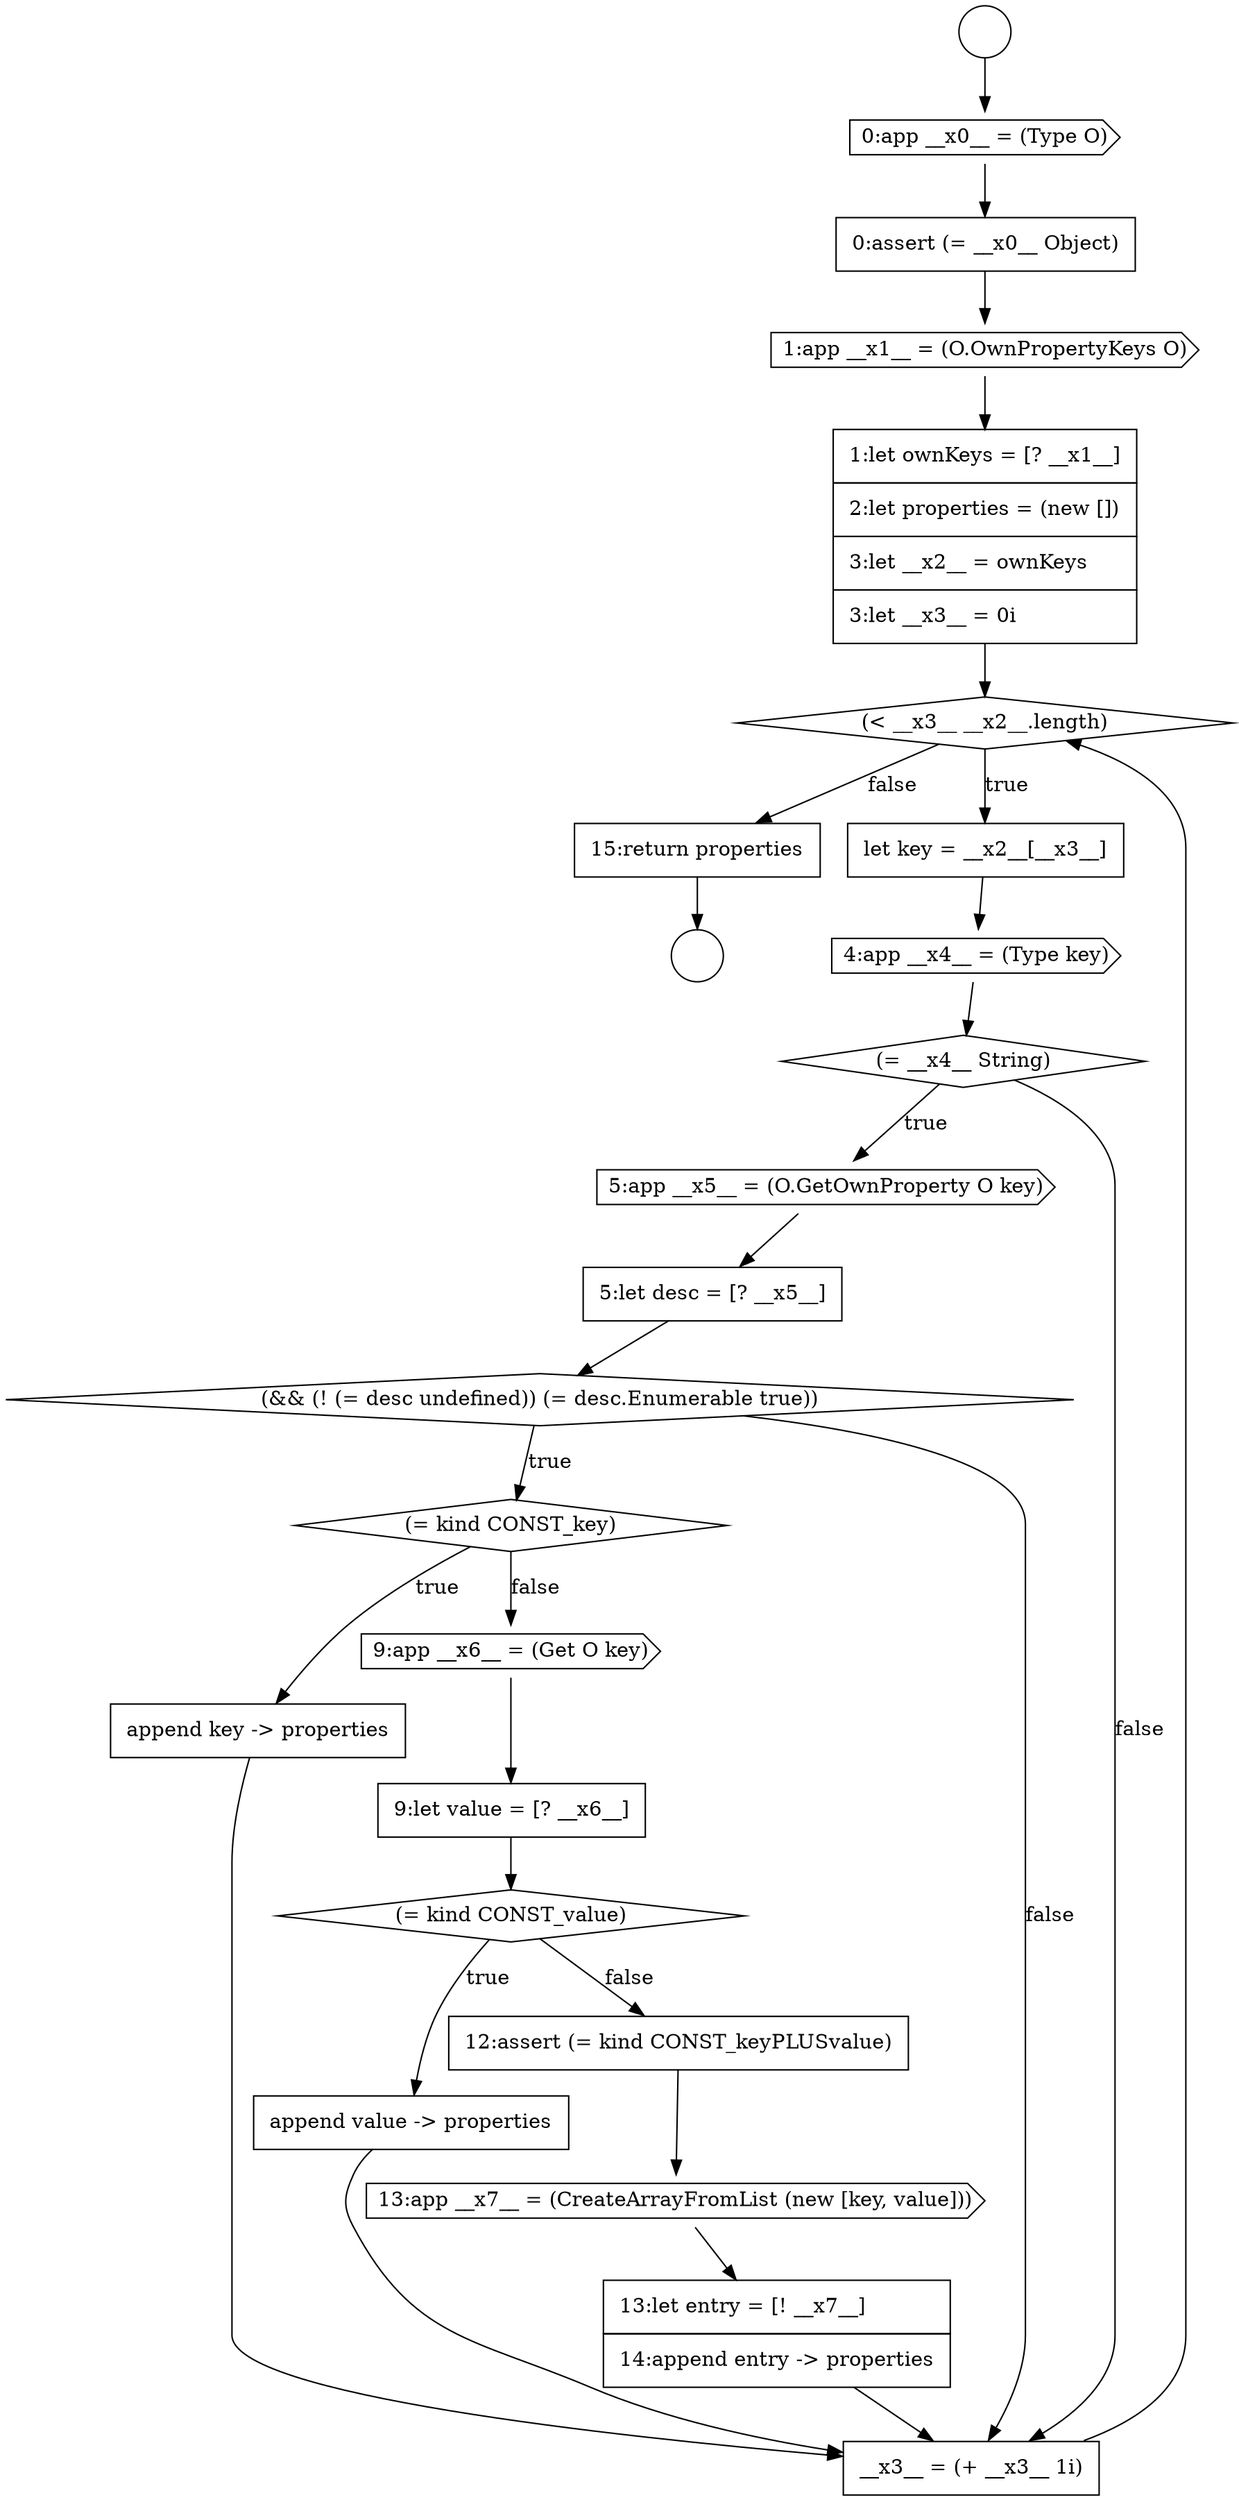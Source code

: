 digraph {
  node1337 [shape=circle label=" " color="black" fillcolor="white" style=filled]
  node1359 [shape=none, margin=0, label=<<font color="black">
    <table border="0" cellborder="1" cellspacing="0" cellpadding="10">
      <tr><td align="left">15:return properties</td></tr>
    </table>
  </font>> color="black" fillcolor="white" style=filled]
  node1347 [shape=none, margin=0, label=<<font color="black">
    <table border="0" cellborder="1" cellspacing="0" cellpadding="10">
      <tr><td align="left">5:let desc = [? __x5__]</td></tr>
    </table>
  </font>> color="black" fillcolor="white" style=filled]
  node1338 [shape=cds, label=<<font color="black">0:app __x0__ = (Type O)</font>> color="black" fillcolor="white" style=filled]
  node1350 [shape=none, margin=0, label=<<font color="black">
    <table border="0" cellborder="1" cellspacing="0" cellpadding="10">
      <tr><td align="left">append key -&gt; properties</td></tr>
    </table>
  </font>> color="black" fillcolor="white" style=filled]
  node1356 [shape=cds, label=<<font color="black">13:app __x7__ = (CreateArrayFromList (new [key, value]))</font>> color="black" fillcolor="white" style=filled]
  node1349 [shape=diamond, label=<<font color="black">(= kind CONST_key)</font>> color="black" fillcolor="white" style=filled]
  node1340 [shape=cds, label=<<font color="black">1:app __x1__ = (O.OwnPropertyKeys O)</font>> color="black" fillcolor="white" style=filled]
  node1336 [shape=circle label=" " color="black" fillcolor="white" style=filled]
  node1341 [shape=none, margin=0, label=<<font color="black">
    <table border="0" cellborder="1" cellspacing="0" cellpadding="10">
      <tr><td align="left">1:let ownKeys = [? __x1__]</td></tr>
      <tr><td align="left">2:let properties = (new [])</td></tr>
      <tr><td align="left">3:let __x2__ = ownKeys</td></tr>
      <tr><td align="left">3:let __x3__ = 0i</td></tr>
    </table>
  </font>> color="black" fillcolor="white" style=filled]
  node1348 [shape=diamond, label=<<font color="black">(&amp;&amp; (! (= desc undefined)) (= desc.Enumerable true))</font>> color="black" fillcolor="white" style=filled]
  node1346 [shape=cds, label=<<font color="black">5:app __x5__ = (O.GetOwnProperty O key)</font>> color="black" fillcolor="white" style=filled]
  node1342 [shape=diamond, label=<<font color="black">(&lt; __x3__ __x2__.length)</font>> color="black" fillcolor="white" style=filled]
  node1354 [shape=none, margin=0, label=<<font color="black">
    <table border="0" cellborder="1" cellspacing="0" cellpadding="10">
      <tr><td align="left">append value -&gt; properties</td></tr>
    </table>
  </font>> color="black" fillcolor="white" style=filled]
  node1351 [shape=cds, label=<<font color="black">9:app __x6__ = (Get O key)</font>> color="black" fillcolor="white" style=filled]
  node1345 [shape=diamond, label=<<font color="black">(= __x4__ String)</font>> color="black" fillcolor="white" style=filled]
  node1343 [shape=none, margin=0, label=<<font color="black">
    <table border="0" cellborder="1" cellspacing="0" cellpadding="10">
      <tr><td align="left">let key = __x2__[__x3__]</td></tr>
    </table>
  </font>> color="black" fillcolor="white" style=filled]
  node1355 [shape=none, margin=0, label=<<font color="black">
    <table border="0" cellborder="1" cellspacing="0" cellpadding="10">
      <tr><td align="left">12:assert (= kind CONST_keyPLUSvalue)</td></tr>
    </table>
  </font>> color="black" fillcolor="white" style=filled]
  node1339 [shape=none, margin=0, label=<<font color="black">
    <table border="0" cellborder="1" cellspacing="0" cellpadding="10">
      <tr><td align="left">0:assert (= __x0__ Object)</td></tr>
    </table>
  </font>> color="black" fillcolor="white" style=filled]
  node1344 [shape=cds, label=<<font color="black">4:app __x4__ = (Type key)</font>> color="black" fillcolor="white" style=filled]
  node1358 [shape=none, margin=0, label=<<font color="black">
    <table border="0" cellborder="1" cellspacing="0" cellpadding="10">
      <tr><td align="left">__x3__ = (+ __x3__ 1i)</td></tr>
    </table>
  </font>> color="black" fillcolor="white" style=filled]
  node1353 [shape=diamond, label=<<font color="black">(= kind CONST_value)</font>> color="black" fillcolor="white" style=filled]
  node1352 [shape=none, margin=0, label=<<font color="black">
    <table border="0" cellborder="1" cellspacing="0" cellpadding="10">
      <tr><td align="left">9:let value = [? __x6__]</td></tr>
    </table>
  </font>> color="black" fillcolor="white" style=filled]
  node1357 [shape=none, margin=0, label=<<font color="black">
    <table border="0" cellborder="1" cellspacing="0" cellpadding="10">
      <tr><td align="left">13:let entry = [! __x7__]</td></tr>
      <tr><td align="left">14:append entry -&gt; properties</td></tr>
    </table>
  </font>> color="black" fillcolor="white" style=filled]
  node1341 -> node1342 [ color="black"]
  node1348 -> node1349 [label=<<font color="black">true</font>> color="black"]
  node1348 -> node1358 [label=<<font color="black">false</font>> color="black"]
  node1358 -> node1342 [ color="black"]
  node1351 -> node1352 [ color="black"]
  node1349 -> node1350 [label=<<font color="black">true</font>> color="black"]
  node1349 -> node1351 [label=<<font color="black">false</font>> color="black"]
  node1353 -> node1354 [label=<<font color="black">true</font>> color="black"]
  node1353 -> node1355 [label=<<font color="black">false</font>> color="black"]
  node1345 -> node1346 [label=<<font color="black">true</font>> color="black"]
  node1345 -> node1358 [label=<<font color="black">false</font>> color="black"]
  node1356 -> node1357 [ color="black"]
  node1338 -> node1339 [ color="black"]
  node1340 -> node1341 [ color="black"]
  node1342 -> node1343 [label=<<font color="black">true</font>> color="black"]
  node1342 -> node1359 [label=<<font color="black">false</font>> color="black"]
  node1344 -> node1345 [ color="black"]
  node1359 -> node1337 [ color="black"]
  node1354 -> node1358 [ color="black"]
  node1336 -> node1338 [ color="black"]
  node1339 -> node1340 [ color="black"]
  node1357 -> node1358 [ color="black"]
  node1346 -> node1347 [ color="black"]
  node1347 -> node1348 [ color="black"]
  node1355 -> node1356 [ color="black"]
  node1352 -> node1353 [ color="black"]
  node1350 -> node1358 [ color="black"]
  node1343 -> node1344 [ color="black"]
}
